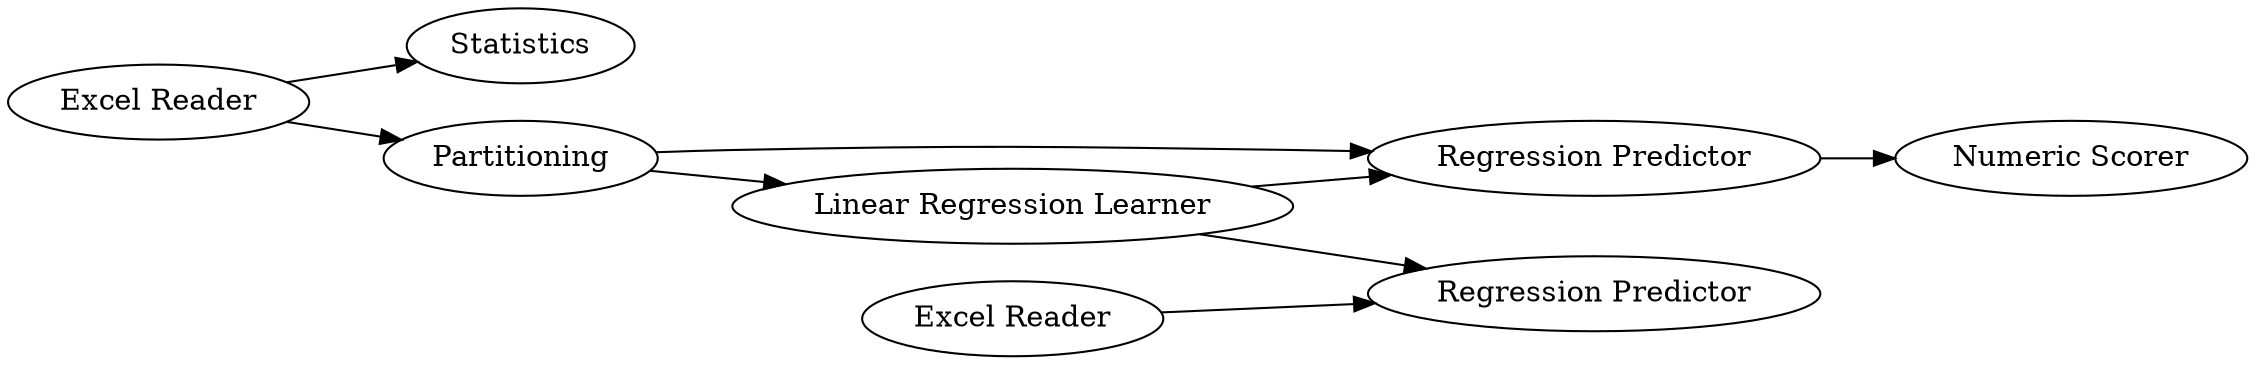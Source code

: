 digraph {
	1 [label="Excel Reader"]
	2 [label=Statistics]
	3 [label=Partitioning]
	4 [label="Linear Regression Learner"]
	5 [label="Regression Predictor"]
	6 [label="Numeric Scorer"]
	7 [label="Excel Reader"]
	8 [label="Regression Predictor"]
	1 -> 2
	1 -> 3
	3 -> 5
	3 -> 4
	4 -> 5
	4 -> 8
	5 -> 6
	7 -> 8
	rankdir=LR
}
